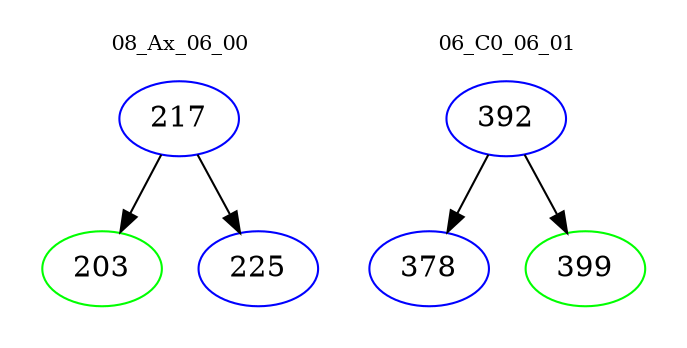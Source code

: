 digraph{
subgraph cluster_0 {
color = white
label = "08_Ax_06_00";
fontsize=10;
T0_217 [label="217", color="blue"]
T0_217 -> T0_203 [color="black"]
T0_203 [label="203", color="green"]
T0_217 -> T0_225 [color="black"]
T0_225 [label="225", color="blue"]
}
subgraph cluster_1 {
color = white
label = "06_C0_06_01";
fontsize=10;
T1_392 [label="392", color="blue"]
T1_392 -> T1_378 [color="black"]
T1_378 [label="378", color="blue"]
T1_392 -> T1_399 [color="black"]
T1_399 [label="399", color="green"]
}
}
